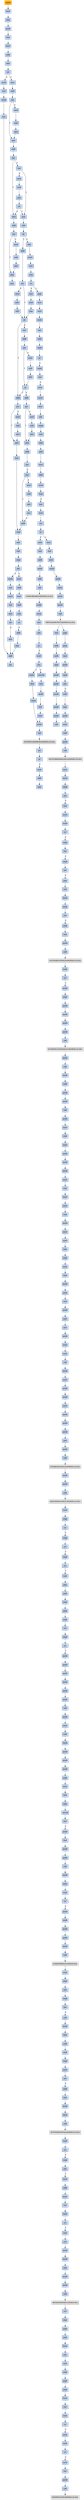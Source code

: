 strict digraph G {
	graph [bgcolor=transparent,
		name=G
	];
	node [color=lightsteelblue,
		fillcolor=lightsteelblue,
		shape=rectangle,
		style=filled
	];
	a0x0104f860pusha_	[color=lightgrey,
		fillcolor=orange,
		label=pusha];
	a0x0104f861movl_0x100d000UINT32_esi	[label=movl];
	a0x0104f860pusha_ -> a0x0104f861movl_0x100d000UINT32_esi	[color="#000000"];
	a0x0104f866leal__49152esi__edi	[label=leal];
	a0x0104f861movl_0x100d000UINT32_esi -> a0x0104f866leal__49152esi__edi	[color="#000000"];
	a0x0104f86cpushl_edi	[label=pushl];
	a0x0104f866leal__49152esi__edi -> a0x0104f86cpushl_edi	[color="#000000"];
	a0x0104f86djmp_0x0104f87a	[label=jmp];
	a0x0104f86cpushl_edi -> a0x0104f86djmp_0x0104f87a	[color="#000000"];
	a0x0104f87amovl_esi__ebx	[label=movl];
	a0x0104f86djmp_0x0104f87a -> a0x0104f87amovl_esi__ebx	[color="#000000"];
	a0x0104f87csubl_0xfffffffcUINT8_esi	[label=subl];
	a0x0104f87amovl_esi__ebx -> a0x0104f87csubl_0xfffffffcUINT8_esi	[color="#000000"];
	a0x0104f87fadcl_ebx_ebx	[label=adcl];
	a0x0104f87csubl_0xfffffffcUINT8_esi -> a0x0104f87fadcl_ebx_ebx	[color="#000000"];
	a0x0104f881jb_0x0104f870	[label=jb];
	a0x0104f87fadcl_ebx_ebx -> a0x0104f881jb_0x0104f870	[color="#000000"];
	a0x0104f870movb_esi__al	[label=movb];
	a0x0104f881jb_0x0104f870 -> a0x0104f870movb_esi__al	[color="#000000",
		label=T];
	a0x0104f883movl_0x1UINT32_eax	[label=movl];
	a0x0104f881jb_0x0104f870 -> a0x0104f883movl_0x1UINT32_eax	[color="#000000",
		label=F];
	a0x0104f872incl_esi	[label=incl];
	a0x0104f870movb_esi__al -> a0x0104f872incl_esi	[color="#000000"];
	a0x0104f873movb_al_edi_	[label=movb];
	a0x0104f872incl_esi -> a0x0104f873movb_al_edi_	[color="#000000"];
	a0x0104f875incl_edi	[label=incl];
	a0x0104f873movb_al_edi_ -> a0x0104f875incl_edi	[color="#000000"];
	a0x0104f876addl_ebx_ebx	[label=addl];
	a0x0104f875incl_edi -> a0x0104f876addl_ebx_ebx	[color="#000000"];
	a0x0104f878jne_0x0104f881	[label=jne];
	a0x0104f876addl_ebx_ebx -> a0x0104f878jne_0x0104f881	[color="#000000"];
	a0x0104f888addl_ebx_ebx	[label=addl];
	a0x0104f883movl_0x1UINT32_eax -> a0x0104f888addl_ebx_ebx	[color="#000000"];
	a0x0104f88ajne_0x0104f893	[label=jne];
	a0x0104f888addl_ebx_ebx -> a0x0104f88ajne_0x0104f893	[color="#000000"];
	a0x0104f893adcl_eax_eax	[label=adcl];
	a0x0104f88ajne_0x0104f893 -> a0x0104f893adcl_eax_eax	[color="#000000",
		label=T];
	a0x0104f88cmovl_esi__ebx	[label=movl];
	a0x0104f88ajne_0x0104f893 -> a0x0104f88cmovl_esi__ebx	[color="#000000",
		label=F];
	a0x0104f895addl_ebx_ebx	[label=addl];
	a0x0104f893adcl_eax_eax -> a0x0104f895addl_ebx_ebx	[color="#000000"];
	a0x0104f897jae_0x0104f8a4	[label=jae];
	a0x0104f895addl_ebx_ebx -> a0x0104f897jae_0x0104f8a4	[color="#000000"];
	a0x0104f899jne_0x0104f8c3	[label=jne];
	a0x0104f897jae_0x0104f8a4 -> a0x0104f899jne_0x0104f8c3	[color="#000000",
		label=F];
	a0x0104f8a4decl_eax	[label=decl];
	a0x0104f897jae_0x0104f8a4 -> a0x0104f8a4decl_eax	[color="#000000",
		label=T];
	a0x0104f8c3xorl_ecx_ecx	[label=xorl];
	a0x0104f899jne_0x0104f8c3 -> a0x0104f8c3xorl_ecx_ecx	[color="#000000",
		label=T];
	a0x0104f89bmovl_esi__ebx	[label=movl];
	a0x0104f899jne_0x0104f8c3 -> a0x0104f89bmovl_esi__ebx	[color="#000000",
		label=F];
	a0x0104f8c5subl_0x3UINT8_eax	[label=subl];
	a0x0104f8c3xorl_ecx_ecx -> a0x0104f8c5subl_0x3UINT8_eax	[color="#000000"];
	a0x0104f8c8jb_0x0104f8db	[label=jb];
	a0x0104f8c5subl_0x3UINT8_eax -> a0x0104f8c8jb_0x0104f8db	[color="#000000"];
	a0x0104f8cashll_0x8UINT8_eax	[label=shll];
	a0x0104f8c8jb_0x0104f8db -> a0x0104f8cashll_0x8UINT8_eax	[color="#000000",
		label=F];
	a0x0104f8dbaddl_ebx_ebx	[label=addl];
	a0x0104f8c8jb_0x0104f8db -> a0x0104f8dbaddl_ebx_ebx	[color="#000000",
		label=T];
	a0x0104f8cdmovb_esi__al	[label=movb];
	a0x0104f8cashll_0x8UINT8_eax -> a0x0104f8cdmovb_esi__al	[color="#000000"];
	a0x0104f8cfincl_esi	[label=incl];
	a0x0104f8cdmovb_esi__al -> a0x0104f8cfincl_esi	[color="#000000"];
	a0x0104f8d0xorl_0xffffffffUINT8_eax	[label=xorl];
	a0x0104f8cfincl_esi -> a0x0104f8d0xorl_0xffffffffUINT8_eax	[color="#000000"];
	a0x0104f8d3je_0x0104f94a	[label=je];
	a0x0104f8d0xorl_0xffffffffUINT8_eax -> a0x0104f8d3je_0x0104f94a	[color="#000000"];
	a0x0104f8d5sarl_eax	[label=sarl];
	a0x0104f8d3je_0x0104f94a -> a0x0104f8d5sarl_eax	[color="#000000",
		label=F];
	a0x0104f94apopl_esi	[label=popl];
	a0x0104f8d3je_0x0104f94a -> a0x0104f94apopl_esi	[color="#000000",
		label=T];
	a0x0104f8d7movl_eax_ebp	[label=movl];
	a0x0104f8d5sarl_eax -> a0x0104f8d7movl_eax_ebp	[color="#000000"];
	a0x0104f8d9jmp_0x0104f8e6	[label=jmp];
	a0x0104f8d7movl_eax_ebp -> a0x0104f8d9jmp_0x0104f8e6	[color="#000000"];
	a0x0104f8e6jb_0x0104f8b4	[label=jb];
	a0x0104f8d9jmp_0x0104f8e6 -> a0x0104f8e6jb_0x0104f8b4	[color="#000000"];
	a0x0104f8b4addl_ebx_ebx	[label=addl];
	a0x0104f8e6jb_0x0104f8b4 -> a0x0104f8b4addl_ebx_ebx	[color="#000000",
		label=T];
	a0x0104f8e8incl_ecx	[label=incl];
	a0x0104f8e6jb_0x0104f8b4 -> a0x0104f8e8incl_ecx	[color="#000000",
		label=F];
	a0x0104f8b6jne_0x0104f8bf	[label=jne];
	a0x0104f8b4addl_ebx_ebx -> a0x0104f8b6jne_0x0104f8bf	[color="#000000"];
	a0x0104f8bfadcl_ecx_ecx	[label=adcl];
	a0x0104f8b6jne_0x0104f8bf -> a0x0104f8bfadcl_ecx_ecx	[color="#000000",
		label=T];
	a0x0104f8b8movl_esi__ebx	[label=movl];
	a0x0104f8b6jne_0x0104f8bf -> a0x0104f8b8movl_esi__ebx	[color="#000000",
		label=F];
	a0x0104f8c1jmp_0x0104f915	[label=jmp];
	a0x0104f8bfadcl_ecx_ecx -> a0x0104f8c1jmp_0x0104f915	[color="#000000"];
	a0x0104f915cmpl_0xfffffb00UINT32_ebp	[label=cmpl];
	a0x0104f8c1jmp_0x0104f915 -> a0x0104f915cmpl_0xfffffb00UINT32_ebp	[color="#000000"];
	a0x0104f91badcl_0x2UINT8_ecx	[label=adcl];
	a0x0104f915cmpl_0xfffffb00UINT32_ebp -> a0x0104f91badcl_0x2UINT8_ecx	[color="#000000"];
	a0x0104f91eleal_ediebp__edx	[label=leal];
	a0x0104f91badcl_0x2UINT8_ecx -> a0x0104f91eleal_ediebp__edx	[color="#000000"];
	a0x0104f921cmpl_0xfffffffcUINT8_ebp	[label=cmpl];
	a0x0104f91eleal_ediebp__edx -> a0x0104f921cmpl_0xfffffffcUINT8_ebp	[color="#000000"];
	a0x0104f924jbe_0x0104f934	[label=jbe];
	a0x0104f921cmpl_0xfffffffcUINT8_ebp -> a0x0104f924jbe_0x0104f934	[color="#000000"];
	a0x0104f934movl_edx__eax	[label=movl];
	a0x0104f924jbe_0x0104f934 -> a0x0104f934movl_edx__eax	[color="#000000",
		label=T];
	a0x0104f926movb_edx__al	[label=movb];
	a0x0104f924jbe_0x0104f934 -> a0x0104f926movb_edx__al	[color="#000000",
		label=F];
	a0x0104f936addl_0x4UINT8_edx	[label=addl];
	a0x0104f934movl_edx__eax -> a0x0104f936addl_0x4UINT8_edx	[color="#000000"];
	a0x0104f939movl_eax_edi_	[label=movl];
	a0x0104f936addl_0x4UINT8_edx -> a0x0104f939movl_eax_edi_	[color="#000000"];
	a0x0104f93baddl_0x4UINT8_edi	[label=addl];
	a0x0104f939movl_eax_edi_ -> a0x0104f93baddl_0x4UINT8_edi	[color="#000000"];
	a0x0104f93esubl_0x4UINT8_ecx	[label=subl];
	a0x0104f93baddl_0x4UINT8_edi -> a0x0104f93esubl_0x4UINT8_ecx	[color="#000000"];
	a0x0104f941ja_0x0104f934	[label=ja];
	a0x0104f93esubl_0x4UINT8_ecx -> a0x0104f941ja_0x0104f934	[color="#000000"];
	a0x0104f943addl_ecx_edi	[label=addl];
	a0x0104f941ja_0x0104f934 -> a0x0104f943addl_ecx_edi	[color="#000000",
		label=F];
	a0x0104f945jmp_0x0104f876	[label=jmp];
	a0x0104f943addl_ecx_edi -> a0x0104f945jmp_0x0104f876	[color="#000000"];
	a0x0104f945jmp_0x0104f876 -> a0x0104f876addl_ebx_ebx	[color="#000000"];
	a0x0104f8ddjne_0x0104f8e6	[label=jne];
	a0x0104f8dbaddl_ebx_ebx -> a0x0104f8ddjne_0x0104f8e6	[color="#000000"];
	a0x0104f8ddjne_0x0104f8e6 -> a0x0104f8e6jb_0x0104f8b4	[color="#000000",
		label=T];
	a0x0104f8dfmovl_esi__ebx	[label=movl];
	a0x0104f8ddjne_0x0104f8e6 -> a0x0104f8dfmovl_esi__ebx	[color="#000000",
		label=F];
	a0x0104f8basubl_0xfffffffcUINT8_esi	[label=subl];
	a0x0104f8b8movl_esi__ebx -> a0x0104f8basubl_0xfffffffcUINT8_esi	[color="#000000"];
	a0x0104f8bdadcl_ebx_ebx	[label=adcl];
	a0x0104f8basubl_0xfffffffcUINT8_esi -> a0x0104f8bdadcl_ebx_ebx	[color="#000000"];
	a0x0104f8bdadcl_ebx_ebx -> a0x0104f8bfadcl_ecx_ecx	[color="#000000"];
	a0x0104f8e9addl_ebx_ebx	[label=addl];
	a0x0104f8e8incl_ecx -> a0x0104f8e9addl_ebx_ebx	[color="#000000"];
	a0x0104f8ebjne_0x0104f8f4	[label=jne];
	a0x0104f8e9addl_ebx_ebx -> a0x0104f8ebjne_0x0104f8f4	[color="#000000"];
	a0x0104f8f4jb_0x0104f8b4	[label=jb];
	a0x0104f8ebjne_0x0104f8f4 -> a0x0104f8f4jb_0x0104f8b4	[color="#000000",
		label=T];
	a0x0104f8edmovl_esi__ebx	[label=movl];
	a0x0104f8ebjne_0x0104f8f4 -> a0x0104f8edmovl_esi__ebx	[color="#000000",
		label=F];
	a0x0104f8f4jb_0x0104f8b4 -> a0x0104f8b4addl_ebx_ebx	[color="#000000",
		label=T];
	a0x0104f8f6addl_ebx_ebx	[label=addl];
	a0x0104f8f4jb_0x0104f8b4 -> a0x0104f8f6addl_ebx_ebx	[color="#000000",
		label=F];
	a0x0104f928incl_edx	[label=incl];
	a0x0104f926movb_edx__al -> a0x0104f928incl_edx	[color="#000000"];
	a0x0104f929movb_al_edi_	[label=movb];
	a0x0104f928incl_edx -> a0x0104f929movb_al_edi_	[color="#000000"];
	a0x0104f92bincl_edi	[label=incl];
	a0x0104f929movb_al_edi_ -> a0x0104f92bincl_edi	[color="#000000"];
	a0x0104f92cdecl_ecx	[label=decl];
	a0x0104f92bincl_edi -> a0x0104f92cdecl_ecx	[color="#000000"];
	a0x0104f92djne_0x0104f926	[label=jne];
	a0x0104f92cdecl_ecx -> a0x0104f92djne_0x0104f926	[color="#000000"];
	a0x0104f92fjmp_0x0104f876	[label=jmp];
	a0x0104f92djne_0x0104f926 -> a0x0104f92fjmp_0x0104f876	[color="#000000",
		label=F];
	a0x0104f92fjmp_0x0104f876 -> a0x0104f876addl_ebx_ebx	[color="#000000"];
	a0x0104f8efsubl_0xfffffffcUINT8_esi	[label=subl];
	a0x0104f8edmovl_esi__ebx -> a0x0104f8efsubl_0xfffffffcUINT8_esi	[color="#000000"];
	a0x0104f8f2adcl_ebx_ebx	[label=adcl];
	a0x0104f8efsubl_0xfffffffcUINT8_esi -> a0x0104f8f2adcl_ebx_ebx	[color="#000000"];
	a0x0104f8f2adcl_ebx_ebx -> a0x0104f8f4jb_0x0104f8b4	[color="#000000"];
	a0x0104f8f8jne_0x0104f901	[label=jne];
	a0x0104f8f6addl_ebx_ebx -> a0x0104f8f8jne_0x0104f901	[color="#000000"];
	a0x0104f901adcl_ecx_ecx	[label=adcl];
	a0x0104f8f8jne_0x0104f901 -> a0x0104f901adcl_ecx_ecx	[color="#000000",
		label=T];
	a0x0104f8famovl_esi__ebx	[label=movl];
	a0x0104f8f8jne_0x0104f901 -> a0x0104f8famovl_esi__ebx	[color="#000000",
		label=F];
	a0x0104f903addl_ebx_ebx	[label=addl];
	a0x0104f901adcl_ecx_ecx -> a0x0104f903addl_ebx_ebx	[color="#000000"];
	a0x0104f905jae_0x0104f8f6	[label=jae];
	a0x0104f903addl_ebx_ebx -> a0x0104f905jae_0x0104f8f6	[color="#000000"];
	a0x0104f907jne_0x0104f912	[label=jne];
	a0x0104f905jae_0x0104f8f6 -> a0x0104f907jne_0x0104f912	[color="#000000",
		label=F];
	a0x0104f912addl_0x2UINT8_ecx	[label=addl];
	a0x0104f907jne_0x0104f912 -> a0x0104f912addl_0x2UINT8_ecx	[color="#000000",
		label=T];
	a0x0104f909movl_esi__ebx	[label=movl];
	a0x0104f907jne_0x0104f912 -> a0x0104f909movl_esi__ebx	[color="#000000",
		label=F];
	a0x0104f912addl_0x2UINT8_ecx -> a0x0104f915cmpl_0xfffffb00UINT32_ebp	[color="#000000"];
	a0x0104f89dsubl_0xfffffffcUINT8_esi	[label=subl];
	a0x0104f89bmovl_esi__ebx -> a0x0104f89dsubl_0xfffffffcUINT8_esi	[color="#000000"];
	a0x0104f8a0adcl_ebx_ebx	[label=adcl];
	a0x0104f89dsubl_0xfffffffcUINT8_esi -> a0x0104f8a0adcl_ebx_ebx	[color="#000000"];
	a0x0104f8a2jb_0x0104f8c3	[label=jb];
	a0x0104f8a0adcl_ebx_ebx -> a0x0104f8a2jb_0x0104f8c3	[color="#000000"];
	a0x0104f8a2jb_0x0104f8c3 -> a0x0104f8c3xorl_ecx_ecx	[color="#000000",
		label=T];
	a0x0104f8a2jb_0x0104f8c3 -> a0x0104f8a4decl_eax	[color="#000000",
		label=F];
	a0x0104f88esubl_0xfffffffcUINT8_esi	[label=subl];
	a0x0104f88cmovl_esi__ebx -> a0x0104f88esubl_0xfffffffcUINT8_esi	[color="#000000"];
	a0x0104f891adcl_ebx_ebx	[label=adcl];
	a0x0104f88esubl_0xfffffffcUINT8_esi -> a0x0104f891adcl_ebx_ebx	[color="#000000"];
	a0x0104f891adcl_ebx_ebx -> a0x0104f893adcl_eax_eax	[color="#000000"];
	a0x0104f8e1subl_0xfffffffcUINT8_esi	[label=subl];
	a0x0104f8dfmovl_esi__ebx -> a0x0104f8e1subl_0xfffffffcUINT8_esi	[color="#000000"];
	a0x0104f8e4adcl_ebx_ebx	[label=adcl];
	a0x0104f8e1subl_0xfffffffcUINT8_esi -> a0x0104f8e4adcl_ebx_ebx	[color="#000000"];
	a0x0104f8e4adcl_ebx_ebx -> a0x0104f8e6jb_0x0104f8b4	[color="#000000"];
	a0x0104f8a5addl_ebx_ebx	[label=addl];
	a0x0104f8a4decl_eax -> a0x0104f8a5addl_ebx_ebx	[color="#000000"];
	a0x0104f8a7jne_0x0104f8b0	[label=jne];
	a0x0104f8a5addl_ebx_ebx -> a0x0104f8a7jne_0x0104f8b0	[color="#000000"];
	a0x0104f8b0adcl_eax_eax	[label=adcl];
	a0x0104f8a7jne_0x0104f8b0 -> a0x0104f8b0adcl_eax_eax	[color="#000000",
		label=T];
	a0x0104f8a9movl_esi__ebx	[label=movl];
	a0x0104f8a7jne_0x0104f8b0 -> a0x0104f8a9movl_esi__ebx	[color="#000000",
		label=F];
	a0x0104f8b2jmp_0x0104f888	[label=jmp];
	a0x0104f8b0adcl_eax_eax -> a0x0104f8b2jmp_0x0104f888	[color="#000000"];
	a0x0104f8absubl_0xfffffffcUINT8_esi	[label=subl];
	a0x0104f8a9movl_esi__ebx -> a0x0104f8absubl_0xfffffffcUINT8_esi	[color="#000000"];
	a0x0104f8aeadcl_ebx_ebx	[label=adcl];
	a0x0104f8absubl_0xfffffffcUINT8_esi -> a0x0104f8aeadcl_ebx_ebx	[color="#000000"];
	a0x0104f8aeadcl_ebx_ebx -> a0x0104f8b0adcl_eax_eax	[color="#000000"];
	a0x0104f90bsubl_0xfffffffcUINT8_esi	[label=subl];
	a0x0104f909movl_esi__ebx -> a0x0104f90bsubl_0xfffffffcUINT8_esi	[color="#000000"];
	a0x0104f90eadcl_ebx_ebx	[label=adcl];
	a0x0104f90bsubl_0xfffffffcUINT8_esi -> a0x0104f90eadcl_ebx_ebx	[color="#000000"];
	a0x0104f910jae_0x0104f8f6	[label=jae];
	a0x0104f90eadcl_ebx_ebx -> a0x0104f910jae_0x0104f8f6	[color="#000000"];
	a0x0104f910jae_0x0104f8f6 -> a0x0104f912addl_0x2UINT8_ecx	[color="#000000",
		label=F];
	a0x0104f8fcsubl_0xfffffffcUINT8_esi	[label=subl];
	a0x0104f8famovl_esi__ebx -> a0x0104f8fcsubl_0xfffffffcUINT8_esi	[color="#000000"];
	a0x0104f8ffadcl_ebx_ebx	[label=adcl];
	a0x0104f8fcsubl_0xfffffffcUINT8_esi -> a0x0104f8ffadcl_ebx_ebx	[color="#000000"];
	a0x0104f8ffadcl_ebx_ebx -> a0x0104f901adcl_ecx_ecx	[color="#000000"];
	a0x0104f94bmovl_esi_edi	[label=movl];
	a0x0104f94apopl_esi -> a0x0104f94bmovl_esi_edi	[color="#000000"];
	a0x0104f94dmovl_0x1bcUINT32_ecx	[label=movl];
	a0x0104f94bmovl_esi_edi -> a0x0104f94dmovl_0x1bcUINT32_ecx	[color="#000000"];
	a0x0104f952movb_edi__al	[label=movb];
	a0x0104f94dmovl_0x1bcUINT32_ecx -> a0x0104f952movb_edi__al	[color="#000000"];
	a0x0104f954incl_edi	[label=incl];
	a0x0104f952movb_edi__al -> a0x0104f954incl_edi	[color="#000000"];
	a0x0104f955subb_0xffffffe8UINT8_al	[label=subb];
	a0x0104f954incl_edi -> a0x0104f955subb_0xffffffe8UINT8_al	[color="#000000"];
	a0x0104f957cmpb_0x1UINT8_al	[label=cmpb];
	a0x0104f955subb_0xffffffe8UINT8_al -> a0x0104f957cmpb_0x1UINT8_al	[color="#000000"];
	a0x0104f959ja_0x0104f952	[label=ja];
	a0x0104f957cmpb_0x1UINT8_al -> a0x0104f959ja_0x0104f952	[color="#000000"];
	a0x0104f95bcmpb_0x7UINT8_edi_	[label=cmpb];
	a0x0104f959ja_0x0104f952 -> a0x0104f95bcmpb_0x7UINT8_edi_	[color="#000000",
		label=F];
	a0x0104f95ejne_0x0104f952	[label=jne];
	a0x0104f95bcmpb_0x7UINT8_edi_ -> a0x0104f95ejne_0x0104f952	[color="#000000"];
	a0x0104f960movl_edi__eax	[label=movl];
	a0x0104f95ejne_0x0104f952 -> a0x0104f960movl_edi__eax	[color="#000000",
		label=F];
	a0x0104f962movb_0x4edi__bl	[label=movb];
	a0x0104f960movl_edi__eax -> a0x0104f962movb_0x4edi__bl	[color="#000000"];
	a0x0104f965shrw_0x8UINT8_ax	[label=shrw];
	a0x0104f962movb_0x4edi__bl -> a0x0104f965shrw_0x8UINT8_ax	[color="#000000"];
	a0x0104f969roll_0x10UINT8_eax	[label=roll];
	a0x0104f965shrw_0x8UINT8_ax -> a0x0104f969roll_0x10UINT8_eax	[color="#000000"];
	a0x0104f96cxchgb_al_ah	[label=xchgb];
	a0x0104f969roll_0x10UINT8_eax -> a0x0104f96cxchgb_al_ah	[color="#000000"];
	a0x0104f96esubl_edi_eax	[label=subl];
	a0x0104f96cxchgb_al_ah -> a0x0104f96esubl_edi_eax	[color="#000000"];
	a0x0104f970subb_0xffffffe8UINT8_bl	[label=subb];
	a0x0104f96esubl_edi_eax -> a0x0104f970subb_0xffffffe8UINT8_bl	[color="#000000"];
	a0x0104f973addl_esi_eax	[label=addl];
	a0x0104f970subb_0xffffffe8UINT8_bl -> a0x0104f973addl_esi_eax	[color="#000000"];
	a0x0104f975movl_eax_edi_	[label=movl];
	a0x0104f973addl_esi_eax -> a0x0104f975movl_eax_edi_	[color="#000000"];
	a0x0104f977addl_0x5UINT8_edi	[label=addl];
	a0x0104f975movl_eax_edi_ -> a0x0104f977addl_0x5UINT8_edi	[color="#000000"];
	a0x0104f97amovb_bl_al	[label=movb];
	a0x0104f977addl_0x5UINT8_edi -> a0x0104f97amovb_bl_al	[color="#000000"];
	a0x0104f97cloop_0x0104f957	[label=loop];
	a0x0104f97amovb_bl_al -> a0x0104f97cloop_0x0104f957	[color="#000000"];
	a0x0104f97eleal_0x48000esi__edi	[label=leal];
	a0x0104f97cloop_0x0104f957 -> a0x0104f97eleal_0x48000esi__edi	[color="#000000",
		label=F];
	a0x0104f984movl_edi__eax	[label=movl];
	a0x0104f97eleal_0x48000esi__edi -> a0x0104f984movl_edi__eax	[color="#000000"];
	a0x0104f986orl_eax_eax	[label=orl];
	a0x0104f984movl_edi__eax -> a0x0104f986orl_eax_eax	[color="#000000"];
	a0x0104f988je_0x0104f9cf	[label=je];
	a0x0104f986orl_eax_eax -> a0x0104f988je_0x0104f9cf	[color="#000000"];
	a0x0104f98amovl_0x4edi__ebx	[label=movl];
	a0x0104f988je_0x0104f9cf -> a0x0104f98amovl_0x4edi__ebx	[color="#000000",
		label=F];
	a0x0104f9cfmovl_0x50008esi__ebp	[label=movl];
	a0x0104f988je_0x0104f9cf -> a0x0104f9cfmovl_0x50008esi__ebp	[color="#000000",
		label=T];
	a0x0104f98dleal_0x4ff58eaxesi__eax	[label=leal];
	a0x0104f98amovl_0x4edi__ebx -> a0x0104f98dleal_0x4ff58eaxesi__eax	[color="#000000"];
	a0x0104f994addl_esi_ebx	[label=addl];
	a0x0104f98dleal_0x4ff58eaxesi__eax -> a0x0104f994addl_esi_ebx	[color="#000000"];
	a0x0104f996pushl_eax	[label=pushl];
	a0x0104f994addl_esi_ebx -> a0x0104f996pushl_eax	[color="#000000"];
	a0x0104f997addl_0x8UINT8_edi	[label=addl];
	a0x0104f996pushl_eax -> a0x0104f997addl_0x8UINT8_edi	[color="#000000"];
	a0x0104f99acall_0x4fffcesi_	[label=call];
	a0x0104f997addl_0x8UINT8_edi -> a0x0104f99acall_0x4fffcesi_	[color="#000000"];
	LOADLIBRARYA_KERNEL32_DLL	[color=lightgrey,
		fillcolor=lightgrey,
		label="LOADLIBRARYA-KERNEL32-DLL"];
	a0x0104f99acall_0x4fffcesi_ -> LOADLIBRARYA_KERNEL32_DLL	[color="#000000"];
	a0x0104f9a0xchgl_eax_ebp	[label=xchgl];
	LOADLIBRARYA_KERNEL32_DLL -> a0x0104f9a0xchgl_eax_ebp	[color="#000000"];
	a0x0104f9a1movb_edi__al	[label=movb];
	a0x0104f9a0xchgl_eax_ebp -> a0x0104f9a1movb_edi__al	[color="#000000"];
	a0x0104f9a3incl_edi	[label=incl];
	a0x0104f9a1movb_edi__al -> a0x0104f9a3incl_edi	[color="#000000"];
	a0x0104f9a4orb_al_al	[label=orb];
	a0x0104f9a3incl_edi -> a0x0104f9a4orb_al_al	[color="#000000"];
	a0x0104f9a6je_0x0104f984	[label=je];
	a0x0104f9a4orb_al_al -> a0x0104f9a6je_0x0104f984	[color="#000000"];
	a0x0104f9a8movl_edi_ecx	[label=movl];
	a0x0104f9a6je_0x0104f984 -> a0x0104f9a8movl_edi_ecx	[color="#000000",
		label=F];
	a0x0104f9aajns_0x0104f9b3	[label=jns];
	a0x0104f9a8movl_edi_ecx -> a0x0104f9aajns_0x0104f9b3	[color="#000000"];
	a0x0104f9b3pushl_edi	[label=pushl];
	a0x0104f9aajns_0x0104f9b3 -> a0x0104f9b3pushl_edi	[color="#000000",
		label=T];
	a0x0104f9acmovzwl_edi__eax	[label=movzwl];
	a0x0104f9aajns_0x0104f9b3 -> a0x0104f9acmovzwl_edi__eax	[color="#000000",
		label=F];
	a0x0104f9b4decl_eax	[label=decl];
	a0x0104f9b3pushl_edi -> a0x0104f9b4decl_eax	[color="#000000"];
	a0x0104f9b5repnz_scasb_es_edi__al	[label=repnz];
	a0x0104f9b4decl_eax -> a0x0104f9b5repnz_scasb_es_edi__al	[color="#000000"];
	a0x0104f9b7pushl_ebp	[label=pushl];
	a0x0104f9b5repnz_scasb_es_edi__al -> a0x0104f9b7pushl_ebp	[color="#000000"];
	a0x0104f9b8call_0x50004esi_	[label=call];
	a0x0104f9b7pushl_ebp -> a0x0104f9b8call_0x50004esi_	[color="#000000"];
	GETPROCADDRESS_KERNEL32_DLL	[color=lightgrey,
		fillcolor=lightgrey,
		label="GETPROCADDRESS-KERNEL32-DLL"];
	a0x0104f9b8call_0x50004esi_ -> GETPROCADDRESS_KERNEL32_DLL	[color="#000000"];
	a0x0104f9beorl_eax_eax	[label=orl];
	GETPROCADDRESS_KERNEL32_DLL -> a0x0104f9beorl_eax_eax	[color="#000000"];
	a0x0104f9c0je_0x0104f9c9	[label=je];
	a0x0104f9beorl_eax_eax -> a0x0104f9c0je_0x0104f9c9	[color="#000000"];
	a0x0104f9c2movl_eax_ebx_	[label=movl];
	a0x0104f9c0je_0x0104f9c9 -> a0x0104f9c2movl_eax_ebx_	[color="#000000",
		label=F];
	a0x0104f9c4addl_0x4UINT8_ebx	[label=addl];
	a0x0104f9c2movl_eax_ebx_ -> a0x0104f9c4addl_0x4UINT8_ebx	[color="#000000"];
	a0x0104f9c7jmp_0x0104f9a1	[label=jmp];
	a0x0104f9c4addl_0x4UINT8_ebx -> a0x0104f9c7jmp_0x0104f9a1	[color="#000000"];
	a0x0104f9afincl_edi	[label=incl];
	a0x0104f9acmovzwl_edi__eax -> a0x0104f9afincl_edi	[color="#000000"];
	a0x0104f9b0pushl_eax	[label=pushl];
	a0x0104f9afincl_edi -> a0x0104f9b0pushl_eax	[color="#000000"];
	a0x0104f9b1incl_edi	[label=incl];
	a0x0104f9b0pushl_eax -> a0x0104f9b1incl_edi	[color="#000000"];
	a0x0104f9b2movl_0xaef24857UINT32_ecx	[label=movl];
	a0x0104f9b1incl_edi -> a0x0104f9b2movl_0xaef24857UINT32_ecx	[color="#000000"];
	a0x0104f9b2movl_0xaef24857UINT32_ecx -> a0x0104f9b7pushl_ebp	[color="#000000"];
	a0x0104f9d5leal__4096esi__edi	[label=leal];
	a0x0104f9cfmovl_0x50008esi__ebp -> a0x0104f9d5leal__4096esi__edi	[color="#000000"];
	a0x0104f9dbmovl_0x1000UINT32_ebx	[label=movl];
	a0x0104f9d5leal__4096esi__edi -> a0x0104f9dbmovl_0x1000UINT32_ebx	[color="#000000"];
	a0x0104f9e0pushl_eax	[label=pushl];
	a0x0104f9dbmovl_0x1000UINT32_ebx -> a0x0104f9e0pushl_eax	[color="#000000"];
	a0x0104f9e1pushl_esp	[label=pushl];
	a0x0104f9e0pushl_eax -> a0x0104f9e1pushl_esp	[color="#000000"];
	a0x0104f9e2pushl_0x4UINT8	[label=pushl];
	a0x0104f9e1pushl_esp -> a0x0104f9e2pushl_0x4UINT8	[color="#000000"];
	a0x0104f9e4pushl_ebx	[label=pushl];
	a0x0104f9e2pushl_0x4UINT8 -> a0x0104f9e4pushl_ebx	[color="#000000"];
	a0x0104f9e5pushl_edi	[label=pushl];
	a0x0104f9e4pushl_ebx -> a0x0104f9e5pushl_edi	[color="#000000"];
	a0x0104f9e6call_ebp	[label=call];
	a0x0104f9e5pushl_edi -> a0x0104f9e6call_ebp	[color="#000000"];
	VIRTUALPROTECT_KERNEL32_DLL	[color=lightgrey,
		fillcolor=lightgrey,
		label="VIRTUALPROTECT-KERNEL32-DLL"];
	a0x0104f9e6call_ebp -> VIRTUALPROTECT_KERNEL32_DLL	[color="#000000"];
	a0x0104f9e8leal_0x1e7edi__eax	[label=leal];
	VIRTUALPROTECT_KERNEL32_DLL -> a0x0104f9e8leal_0x1e7edi__eax	[color="#000000"];
	a0x0104f9fdpopl_eax	[label=popl];
	VIRTUALPROTECT_KERNEL32_DLL -> a0x0104f9fdpopl_eax	[color="#000000"];
	a0x0104f9eeandb_0x7fUINT8_eax_	[label=andb];
	a0x0104f9e8leal_0x1e7edi__eax -> a0x0104f9eeandb_0x7fUINT8_eax_	[color="#000000"];
	a0x0104f9f1andb_0x7fUINT8_0x28eax_	[label=andb];
	a0x0104f9eeandb_0x7fUINT8_eax_ -> a0x0104f9f1andb_0x7fUINT8_0x28eax_	[color="#000000"];
	a0x0104f9f5popl_eax	[label=popl];
	a0x0104f9f1andb_0x7fUINT8_0x28eax_ -> a0x0104f9f5popl_eax	[color="#000000"];
	a0x0104f9f6pushl_eax	[label=pushl];
	a0x0104f9f5popl_eax -> a0x0104f9f6pushl_eax	[color="#000000"];
	a0x0104f9f7pushl_esp	[label=pushl];
	a0x0104f9f6pushl_eax -> a0x0104f9f7pushl_esp	[color="#000000"];
	a0x0104f9f8pushl_eax	[label=pushl];
	a0x0104f9f7pushl_esp -> a0x0104f9f8pushl_eax	[color="#000000"];
	a0x0104f9f9pushl_ebx	[label=pushl];
	a0x0104f9f8pushl_eax -> a0x0104f9f9pushl_ebx	[color="#000000"];
	a0x0104f9fapushl_edi	[label=pushl];
	a0x0104f9f9pushl_ebx -> a0x0104f9fapushl_edi	[color="#000000"];
	a0x0104f9fbcall_ebp	[label=call];
	a0x0104f9fapushl_edi -> a0x0104f9fbcall_ebp	[color="#000000"];
	a0x0104f9fepopa_	[label=popa];
	a0x0104f9fdpopl_eax -> a0x0104f9fepopa_	[color="#000000"];
	a0x0104f9ffleal__128esp__eax	[label=leal];
	a0x0104f9fepopa_ -> a0x0104f9ffleal__128esp__eax	[color="#000000"];
	a0x0104fa03pushl_0x0UINT8	[label=pushl];
	a0x0104f9ffleal__128esp__eax -> a0x0104fa03pushl_0x0UINT8	[color="#000000"];
	a0x0104fa05cmpl_eax_esp	[label=cmpl];
	a0x0104fa03pushl_0x0UINT8 -> a0x0104fa05cmpl_eax_esp	[color="#000000"];
	a0x0104fa07jne_0x0104fa03	[label=jne];
	a0x0104fa05cmpl_eax_esp -> a0x0104fa07jne_0x0104fa03	[color="#000000"];
	a0x0104fa09subl_0xffffff80UINT8_esp	[label=subl];
	a0x0104fa07jne_0x0104fa03 -> a0x0104fa09subl_0xffffff80UINT8_esp	[color="#000000",
		label=F];
	a0x0104fa0cjmp_0x01005a5e	[label=jmp];
	a0x0104fa09subl_0xffffff80UINT8_esp -> a0x0104fa0cjmp_0x01005a5e	[color="#000000"];
	a0x01005a5epushl_ebp	[label=pushl];
	a0x0104fa0cjmp_0x01005a5e -> a0x01005a5epushl_ebp	[color="#000000"];
	a0x01005a5fmovl_esp_ebp	[label=movl];
	a0x01005a5epushl_ebp -> a0x01005a5fmovl_esp_ebp	[color="#000000"];
	a0x01005a61subl_0x44UINT8_esp	[label=subl];
	a0x01005a5fmovl_esp_ebp -> a0x01005a61subl_0x44UINT8_esp	[color="#000000"];
	a0x01005a64pushl_esi	[label=pushl];
	a0x01005a61subl_0x44UINT8_esp -> a0x01005a64pushl_esi	[color="#000000"];
	a0x01005a65call_0x100115c	[label=call];
	a0x01005a64pushl_esi -> a0x01005a65call_0x100115c	[color="#000000"];
	GETCOMMANDLINEA_KERNEL32_DLL	[color=lightgrey,
		fillcolor=lightgrey,
		label="GETCOMMANDLINEA-KERNEL32-DLL"];
	a0x01005a65call_0x100115c -> GETCOMMANDLINEA_KERNEL32_DLL	[color="#000000"];
	a0x01005a6bmovl_eax_esi	[label=movl];
	GETCOMMANDLINEA_KERNEL32_DLL -> a0x01005a6bmovl_eax_esi	[color="#000000"];
	a0x01005a6dmovb_esi__al	[label=movb];
	a0x01005a6bmovl_eax_esi -> a0x01005a6dmovb_esi__al	[color="#000000"];
	a0x01005a6fcmpb_0x22UINT8_al	[label=cmpb];
	a0x01005a6dmovb_esi__al -> a0x01005a6fcmpb_0x22UINT8_al	[color="#000000"];
	a0x01005a71jne_0x1005a85	[label=jne];
	a0x01005a6fcmpb_0x22UINT8_al -> a0x01005a71jne_0x1005a85	[color="#000000"];
	a0x01005a73incl_esi	[label=incl];
	a0x01005a71jne_0x1005a85 -> a0x01005a73incl_esi	[color="#000000",
		label=F];
	a0x01005a74movb_esi__al	[label=movb];
	a0x01005a73incl_esi -> a0x01005a74movb_esi__al	[color="#000000"];
	a0x01005a76testb_al_al	[label=testb];
	a0x01005a74movb_esi__al -> a0x01005a76testb_al_al	[color="#000000"];
	a0x01005a78je_0x1005a7e	[label=je];
	a0x01005a76testb_al_al -> a0x01005a78je_0x1005a7e	[color="#000000"];
	a0x01005a7acmpb_0x22UINT8_al	[label=cmpb];
	a0x01005a78je_0x1005a7e -> a0x01005a7acmpb_0x22UINT8_al	[color="#000000",
		label=F];
	a0x01005a7cjne_0x1005a73	[label=jne];
	a0x01005a7acmpb_0x22UINT8_al -> a0x01005a7cjne_0x1005a73	[color="#000000"];
	a0x01005a7ecmpb_0x22UINT8_esi_	[label=cmpb];
	a0x01005a7cjne_0x1005a73 -> a0x01005a7ecmpb_0x22UINT8_esi_	[color="#000000",
		label=F];
	a0x01005a81jne_0x1005a96	[label=jne];
	a0x01005a7ecmpb_0x22UINT8_esi_ -> a0x01005a81jne_0x1005a96	[color="#000000"];
	a0x01005a83jmp_0x1005a95	[label=jmp];
	a0x01005a81jne_0x1005a96 -> a0x01005a83jmp_0x1005a95	[color="#000000",
		label=F];
	a0x01005a95incl_esi	[label=incl];
	a0x01005a83jmp_0x1005a95 -> a0x01005a95incl_esi	[color="#000000"];
	a0x01005a96movb_esi__al	[label=movb];
	a0x01005a95incl_esi -> a0x01005a96movb_esi__al	[color="#000000"];
	a0x01005a98testb_al_al	[label=testb];
	a0x01005a96movb_esi__al -> a0x01005a98testb_al_al	[color="#000000"];
	a0x01005a9ajne_0x1005a91	[label=jne];
	a0x01005a98testb_al_al -> a0x01005a9ajne_0x1005a91	[color="#000000"];
	a0x01005a9candl_0x0UINT8__24ebp_	[label=andl];
	a0x01005a9ajne_0x1005a91 -> a0x01005a9candl_0x0UINT8__24ebp_	[color="#000000",
		label=F];
	a0x01005aa0leal__68ebp__eax	[label=leal];
	a0x01005a9candl_0x0UINT8__24ebp_ -> a0x01005aa0leal__68ebp__eax	[color="#000000"];
	a0x01005aa3pushl_eax	[label=pushl];
	a0x01005aa0leal__68ebp__eax -> a0x01005aa3pushl_eax	[color="#000000"];
	a0x01005aa4call_0x1001158	[label=call];
	a0x01005aa3pushl_eax -> a0x01005aa4call_0x1001158	[color="#000000"];
	GETSTARTUPINFOA_KERNEL32_DLL	[color=lightgrey,
		fillcolor=lightgrey,
		label="GETSTARTUPINFOA-KERNEL32-DLL"];
	a0x01005aa4call_0x1001158 -> GETSTARTUPINFOA_KERNEL32_DLL	[color="#000000"];
	a0x01005aaatestb_0x1UINT8__24ebp_	[label=testb];
	GETSTARTUPINFOA_KERNEL32_DLL -> a0x01005aaatestb_0x1UINT8__24ebp_	[color="#000000"];
	a0x01005aaeje_0x1005ab6	[label=je];
	a0x01005aaatestb_0x1UINT8__24ebp_ -> a0x01005aaeje_0x1005ab6	[color="#000000"];
	a0x01005ab6pushl_0xaUINT8	[label=pushl];
	a0x01005aaeje_0x1005ab6 -> a0x01005ab6pushl_0xaUINT8	[color="#000000",
		label=T];
	a0x01005ab8popl_eax	[label=popl];
	a0x01005ab6pushl_0xaUINT8 -> a0x01005ab8popl_eax	[color="#000000"];
	a0x01005ab9pushl_eax	[label=pushl];
	a0x01005ab8popl_eax -> a0x01005ab9pushl_eax	[color="#000000"];
	a0x01005abapushl_esi	[label=pushl];
	a0x01005ab9pushl_eax -> a0x01005abapushl_esi	[color="#000000"];
	a0x01005abbpushl_0x0UINT8	[label=pushl];
	a0x01005abapushl_esi -> a0x01005abbpushl_0x0UINT8	[color="#000000"];
	a0x01005abdpushl_0x0UINT8	[label=pushl];
	a0x01005abbpushl_0x0UINT8 -> a0x01005abdpushl_0x0UINT8	[color="#000000"];
	a0x01005abfcall_0x1001154	[label=call];
	a0x01005abdpushl_0x0UINT8 -> a0x01005abfcall_0x1001154	[color="#000000"];
	GETMODULEHANDLEA_KERNEL32_DLL	[color=lightgrey,
		fillcolor=lightgrey,
		label="GETMODULEHANDLEA-KERNEL32-DLL"];
	a0x01005abfcall_0x1001154 -> GETMODULEHANDLEA_KERNEL32_DLL	[color="#000000"];
	a0x01005ac5pushl_eax	[label=pushl];
	GETMODULEHANDLEA_KERNEL32_DLL -> a0x01005ac5pushl_eax	[color="#000000"];
	a0x01005ac6call_0x1005a00	[label=call];
	a0x01005ac5pushl_eax -> a0x01005ac6call_0x1005a00	[color="#000000"];
	a0x01005a00pushl_0x10esp_	[label=pushl];
	a0x01005ac6call_0x1005a00 -> a0x01005a00pushl_0x10esp_	[color="#000000"];
	a0x01005a04andl_0x0UINT8_0x100aa5c	[label=andl];
	a0x01005a00pushl_0x10esp_ -> a0x01005a04andl_0x0UINT8_0x100aa5c	[color="#000000"];
	a0x01005a0bpushl_0x10esp_	[label=pushl];
	a0x01005a04andl_0x0UINT8_0x100aa5c -> a0x01005a0bpushl_0x10esp_	[color="#000000"];
	a0x01005a0fpushl_0xcesp_	[label=pushl];
	a0x01005a0bpushl_0x10esp_ -> a0x01005a0fpushl_0xcesp_	[color="#000000"];
	a0x01005a13call_0x1004c18	[label=call];
	a0x01005a0fpushl_0xcesp_ -> a0x01005a13call_0x1004c18	[color="#000000"];
	a0x01004c18pushl_ebp	[label=pushl];
	a0x01005a13call_0x1004c18 -> a0x01004c18pushl_ebp	[color="#000000"];
	a0x01004c19movl_esp_ebp	[label=movl];
	a0x01004c18pushl_ebp -> a0x01004c19movl_esp_ebp	[color="#000000"];
	a0x01004c1bsubl_0x108UINT32_esp	[label=subl];
	a0x01004c19movl_esp_ebp -> a0x01004c1bsubl_0x108UINT32_esp	[color="#000000"];
	a0x01004c21movl_0x8ebp__eax	[label=movl];
	a0x01004c1bsubl_0x108UINT32_esp -> a0x01004c21movl_0x8ebp__eax	[color="#000000"];
	a0x01004c24pushl_ebx	[label=pushl];
	a0x01004c21movl_0x8ebp__eax -> a0x01004c24pushl_ebx	[color="#000000"];
	a0x01004c25pushl_esi	[label=pushl];
	a0x01004c24pushl_ebx -> a0x01004c25pushl_esi	[color="#000000"];
	a0x01004c26pushl_edi	[label=pushl];
	a0x01004c25pushl_esi -> a0x01004c26pushl_edi	[color="#000000"];
	a0x01004c27movl_eax_0x100b4a4	[label=movl];
	a0x01004c26pushl_edi -> a0x01004c27movl_eax_0x100b4a4	[color="#000000"];
	a0x01004c2cxorl_eax_eax	[label=xorl];
	a0x01004c27movl_eax_0x100b4a4 -> a0x01004c2cxorl_eax_eax	[color="#000000"];
	a0x01004c2emovl_0x23fUINT32_ecx	[label=movl];
	a0x01004c2cxorl_eax_eax -> a0x01004c2emovl_0x23fUINT32_ecx	[color="#000000"];
	a0x01004c33movl_0x100aba0UINT32_edi	[label=movl];
	a0x01004c2emovl_0x23fUINT32_ecx -> a0x01004c33movl_0x100aba0UINT32_edi	[color="#000000"];
	a0x01004c38repz_stosl_eax_es_edi_	[label=repz];
	a0x01004c33movl_0x100aba0UINT32_edi -> a0x01004c38repz_stosl_eax_es_edi_	[color="#000000"];
	a0x01004c3apushl_0x41UINT8	[label=pushl];
	a0x01004c38repz_stosl_eax_es_edi_ -> a0x01004c3apushl_0x41UINT8	[color="#000000"];
	a0x01004c3cmovl_0xcbUINT32_ecx	[label=movl];
	a0x01004c3apushl_0x41UINT8 -> a0x01004c3cmovl_0xcbUINT32_ecx	[color="#000000"];
	a0x01004c41movl_0x100b880UINT32_edi	[label=movl];
	a0x01004c3cmovl_0xcbUINT32_ecx -> a0x01004c41movl_0x100b880UINT32_edi	[color="#000000"];
	a0x01004c46repz_stosl_eax_es_edi_	[label=repz];
	a0x01004c41movl_0x100b880UINT32_edi -> a0x01004c46repz_stosl_eax_es_edi_	[color="#000000"];
	a0x01004c48popl_ecx	[label=popl];
	a0x01004c46repz_stosl_eax_es_edi_ -> a0x01004c48popl_ecx	[color="#000000"];
	a0x01004c49movl_0x100aa80UINT32_edi	[label=movl];
	a0x01004c48popl_ecx -> a0x01004c49movl_0x100aa80UINT32_edi	[color="#000000"];
	a0x01004c4erepz_stosl_eax_es_edi_	[label=repz];
	a0x01004c49movl_0x100aa80UINT32_edi -> a0x01004c4erepz_stosl_eax_es_edi_	[color="#000000"];
	a0x01004c50pushl_0x7fUINT8	[label=pushl];
	a0x01004c4erepz_stosl_eax_es_edi_ -> a0x01004c50pushl_0x7fUINT8	[color="#000000"];
	a0x01004c52movl_0x100abb4UINT32_esi	[label=movl];
	a0x01004c50pushl_0x7fUINT8 -> a0x01004c52movl_0x100abb4UINT32_esi	[color="#000000"];
	a0x01004c57xorl_edi_edi	[label=xorl];
	a0x01004c52movl_0x100abb4UINT32_esi -> a0x01004c57xorl_edi_edi	[color="#000000"];
	a0x01004c59pushl_esi	[label=pushl];
	a0x01004c57xorl_edi_edi -> a0x01004c59pushl_esi	[color="#000000"];
	a0x01004c5axorl_ebx_ebx	[label=xorl];
	a0x01004c59pushl_esi -> a0x01004c5axorl_ebx_ebx	[color="#000000"];
	a0x01004c5cincl_edi	[label=incl];
	a0x01004c5axorl_ebx_ebx -> a0x01004c5cincl_edi	[color="#000000"];
	a0x01004c5dpushl_0x100142cUINT32	[label=pushl];
	a0x01004c5cincl_edi -> a0x01004c5dpushl_0x100142cUINT32	[color="#000000"];
	a0x01004c62movl_ebx__4ebp_	[label=movl];
	a0x01004c5dpushl_0x100142cUINT32 -> a0x01004c62movl_ebx__4ebp_	[color="#000000"];
	a0x01004c65movl_edi_0x100ae4c	[label=movl];
	a0x01004c62movl_ebx__4ebp_ -> a0x01004c65movl_edi_0x100ae4c	[color="#000000"];
	a0x01004c6bcall_0x1002a34	[label=call];
	a0x01004c65movl_edi_0x100ae4c -> a0x01004c6bcall_0x1002a34	[color="#000000"];
	a0x01002a34pushl_ebp	[label=pushl];
	a0x01004c6bcall_0x1002a34 -> a0x01002a34pushl_ebp	[color="#000000"];
	a0x01002a35movl_esp_ebp	[label=movl];
	a0x01002a34pushl_ebp -> a0x01002a35movl_esp_ebp	[color="#000000"];
	a0x01002a37pushl_ebx	[label=pushl];
	a0x01002a35movl_esp_ebp -> a0x01002a37pushl_ebx	[color="#000000"];
	a0x01002a38pushl_esi	[label=pushl];
	a0x01002a37pushl_ebx -> a0x01002a38pushl_esi	[color="#000000"];
	a0x01002a39movl_0x10010e0_esi	[label=movl];
	a0x01002a38pushl_esi -> a0x01002a39movl_0x10010e0_esi	[color="#000000"];
	a0x01002a3fpushl_edi	[label=pushl];
	a0x01002a39movl_0x10010e0_esi -> a0x01002a3fpushl_edi	[color="#000000"];
	a0x01002a40pushl_0xaUINT8	[label=pushl];
	a0x01002a3fpushl_edi -> a0x01002a40pushl_0xaUINT8	[color="#000000"];
	a0x01002a42pushl_0x8ebp_	[label=pushl];
	a0x01002a40pushl_0xaUINT8 -> a0x01002a42pushl_0x8ebp_	[color="#000000"];
	a0x01002a45xorl_edi_edi	[label=xorl];
	a0x01002a42pushl_0x8ebp_ -> a0x01002a45xorl_edi_edi	[color="#000000"];
	a0x01002a47pushl_edi	[label=pushl];
	a0x01002a45xorl_edi_edi -> a0x01002a47pushl_edi	[color="#000000"];
	a0x01002a48call_esi	[label=call];
	a0x01002a47pushl_edi -> a0x01002a48call_esi	[color="#000000"];
	FINDRESOURCEA_KERNEL32_DLL	[color=lightgrey,
		fillcolor=lightgrey,
		label="FINDRESOURCEA-KERNEL32-DLL"];
	a0x01002a48call_esi -> FINDRESOURCEA_KERNEL32_DLL	[color="#000000"];
	a0x01002a4apushl_eax	[label=pushl];
	FINDRESOURCEA_KERNEL32_DLL -> a0x01002a4apushl_eax	[color="#000000"];
	a0x01002a4bpushl_edi	[label=pushl];
	a0x01002a4apushl_eax -> a0x01002a4bpushl_edi	[color="#000000"];
	a0x01002a4ccall_0x10010dc	[label=call];
	a0x01002a4bpushl_edi -> a0x01002a4ccall_0x10010dc	[color="#000000"];
	SIZEOFRESOURCE_KERNEL32_DLL	[color=lightgrey,
		fillcolor=lightgrey,
		label="SIZEOFRESOURCE-KERNEL32-DLL"];
	a0x01002a4ccall_0x10010dc -> SIZEOFRESOURCE_KERNEL32_DLL	[color="#000000"];
	a0x01002a52movl_eax_ebx	[label=movl];
	SIZEOFRESOURCE_KERNEL32_DLL -> a0x01002a52movl_eax_ebx	[color="#000000"];
	a0x01002a54cmpl_0x10ebp__ebx	[label=cmpl];
	a0x01002a52movl_eax_ebx -> a0x01002a54cmpl_0x10ebp__ebx	[color="#000000"];
	a0x01002a57ja_0x1002a9d	[label=ja];
	a0x01002a54cmpl_0x10ebp__ebx -> a0x01002a57ja_0x1002a9d	[color="#000000"];
	a0x01002a59cmpl_edi_0xcebp_	[label=cmpl];
	a0x01002a57ja_0x1002a9d -> a0x01002a59cmpl_edi_0xcebp_	[color="#000000",
		label=F];
	a0x01002a5cje_0x1002a9d	[label=je];
	a0x01002a59cmpl_edi_0xcebp_ -> a0x01002a5cje_0x1002a9d	[color="#000000"];
	a0x01002a5ecmpl_edi_ebx	[label=cmpl];
	a0x01002a5cje_0x1002a9d -> a0x01002a5ecmpl_edi_ebx	[color="#000000",
		label=F];
	a0x01002a60je_0x1002a7d	[label=je];
	a0x01002a5ecmpl_edi_ebx -> a0x01002a60je_0x1002a7d	[color="#000000"];
	a0x01002a7dxorl_eax_eax	[label=xorl];
	a0x01002a60je_0x1002a7d -> a0x01002a7dxorl_eax_eax	[color="#000000",
		label=T];
	a0x01002a7fjmp_0x1002a9f	[label=jmp];
	a0x01002a7dxorl_eax_eax -> a0x01002a7fjmp_0x1002a9f	[color="#000000"];
	a0x01002a9fpopl_edi	[label=popl];
	a0x01002a7fjmp_0x1002a9f -> a0x01002a9fpopl_edi	[color="#000000"];
	a0x01002aa0popl_esi	[label=popl];
	a0x01002a9fpopl_edi -> a0x01002aa0popl_esi	[color="#000000"];
	a0x01002aa1popl_ebx	[label=popl];
	a0x01002aa0popl_esi -> a0x01002aa1popl_ebx	[color="#000000"];
	a0x01002aa2popl_ebp	[label=popl];
	a0x01002aa1popl_ebx -> a0x01002aa2popl_ebp	[color="#000000"];
	a0x01002aa3ret_0xcUINT16	[label=ret];
	a0x01002aa2popl_ebp -> a0x01002aa3ret_0xcUINT16	[color="#000000"];
	a0x01004c70cmpl_ebx_eax	[label=cmpl];
	a0x01002aa3ret_0xcUINT16 -> a0x01004c70cmpl_ebx_eax	[color="#000000"];
	a0x01004c72je_0x1004e3d	[label=je];
	a0x01004c70cmpl_ebx_eax -> a0x01004c72je_0x1004e3d	[color="#000000"];
	a0x01004e3dpushl_ebx	[label=pushl];
	a0x01004c72je_0x1004e3d -> a0x01004e3dpushl_ebx	[color="#000000",
		label=T];
	a0x01004e3epushl_0x10UINT8	[label=pushl];
	a0x01004e3dpushl_ebx -> a0x01004e3epushl_0x10UINT8	[color="#000000"];
	a0x01004e40pushl_ebx	[label=pushl];
	a0x01004e3epushl_0x10UINT8 -> a0x01004e40pushl_ebx	[color="#000000"];
	a0x01004e41pushl_ebx	[label=pushl];
	a0x01004e40pushl_ebx -> a0x01004e41pushl_ebx	[color="#000000"];
	a0x01004e42pushl_0x4b1UINT32	[label=pushl];
	a0x01004e41pushl_ebx -> a0x01004e42pushl_0x4b1UINT32	[color="#000000"];
	a0x01004e47pushl_ebx	[label=pushl];
	a0x01004e42pushl_0x4b1UINT32 -> a0x01004e47pushl_ebx	[color="#000000"];
	a0x01004e48call_0x10038cc	[label=call];
	a0x01004e47pushl_ebx -> a0x01004e48call_0x10038cc	[color="#000000"];
	a0x010038ccpushl_ebp	[label=pushl];
	a0x01004e48call_0x10038cc -> a0x010038ccpushl_ebp	[color="#000000"];
	a0x010038cdmovl_esp_ebp	[label=movl];
	a0x010038ccpushl_ebp -> a0x010038cdmovl_esp_ebp	[color="#000000"];
	a0x010038cfsubl_0x238UINT32_esp	[label=subl];
	a0x010038cdmovl_esp_ebp -> a0x010038cfsubl_0x238UINT32_esp	[color="#000000"];
	a0x010038d5testb_0x1UINT8_0x100b898	[label=testb];
	a0x010038cfsubl_0x238UINT32_esp -> a0x010038d5testb_0x1UINT8_0x100b898	[color="#000000"];
	a0x010038dcpushl_esi	[label=pushl];
	a0x010038d5testb_0x1UINT8_0x100b898 -> a0x010038dcpushl_esi	[color="#000000"];
	a0x010038ddpushl_edi	[label=pushl];
	a0x010038dcpushl_esi -> a0x010038ddpushl_edi	[color="#000000"];
	a0x010038depushl_0xdUINT8	[label=pushl];
	a0x010038ddpushl_edi -> a0x010038depushl_0xdUINT8	[color="#000000"];
	a0x010038e0popl_ecx	[label=popl];
	a0x010038depushl_0xdUINT8 -> a0x010038e0popl_ecx	[color="#000000"];
	a0x010038e1movl_0x1001360UINT32_esi	[label=movl];
	a0x010038e0popl_ecx -> a0x010038e1movl_0x1001360UINT32_esi	[color="#000000"];
	a0x010038e6leal__56ebp__edi	[label=leal];
	a0x010038e1movl_0x1001360UINT32_esi -> a0x010038e6leal__56ebp__edi	[color="#000000"];
	a0x010038e9repz_movsl_ds_esi__es_edi_	[label=repz];
	a0x010038e6leal__56ebp__edi -> a0x010038e9repz_movsl_ds_esi__es_edi_	[color="#000000"];
	a0x010038ebmovsb_ds_esi__es_edi_	[label=movsb];
	a0x010038e9repz_movsl_ds_esi__es_edi_ -> a0x010038ebmovsb_ds_esi__es_edi_	[color="#000000"];
	a0x010038ecjne_0x1003a71	[label=jne];
	a0x010038ebmovsb_ds_esi__es_edi_ -> a0x010038ecjne_0x1003a71	[color="#000000"];
	a0x010038f2pushl_0x200UINT32	[label=pushl];
	a0x010038ecjne_0x1003a71 -> a0x010038f2pushl_0x200UINT32	[color="#000000",
		label=F];
	a0x010038f7leal__568ebp__eax	[label=leal];
	a0x010038f2pushl_0x200UINT32 -> a0x010038f7leal__568ebp__eax	[color="#000000"];
	a0x010038fdpushl_eax	[label=pushl];
	a0x010038f7leal__568ebp__eax -> a0x010038fdpushl_eax	[color="#000000"];
	a0x010038fepushl_0xcebp_	[label=pushl];
	a0x010038fdpushl_eax -> a0x010038fepushl_0xcebp_	[color="#000000"];
	a0x01003901call_0x1002aa6	[label=call];
	a0x010038fepushl_0xcebp_ -> a0x01003901call_0x1002aa6	[color="#000000"];
	a0x01002aa6pushl_esi	[label=pushl];
	a0x01003901call_0x1002aa6 -> a0x01002aa6pushl_esi	[color="#000000"];
	a0x01002aa7movl_0xcesp__esi	[label=movl];
	a0x01002aa6pushl_esi -> a0x01002aa7movl_0xcesp__esi	[color="#000000"];
	a0x01002aabtestl_esi_esi	[label=testl];
	a0x01002aa7movl_0xcesp__esi -> a0x01002aabtestl_esi_esi	[color="#000000"];
	a0x01002aadje_0x1002ac7	[label=je];
	a0x01002aabtestl_esi_esi -> a0x01002aadje_0x1002ac7	[color="#000000"];
	a0x01002aafpushl_0x10esp_	[label=pushl];
	a0x01002aadje_0x1002ac7 -> a0x01002aafpushl_0x10esp_	[color="#000000",
		label=F];
	a0x01002ab3andb_0x0UINT8_esi_	[label=andb];
	a0x01002aafpushl_0x10esp_ -> a0x01002ab3andb_0x0UINT8_esi_	[color="#000000"];
	a0x01002ab6pushl_esi	[label=pushl];
	a0x01002ab3andb_0x0UINT8_esi_ -> a0x01002ab6pushl_esi	[color="#000000"];
	a0x01002ab7pushl_0x10esp_	[label=pushl];
	a0x01002ab6pushl_esi -> a0x01002ab7pushl_0x10esp_	[color="#000000"];
	a0x01002abbpushl_0x100b4a4	[label=pushl];
	a0x01002ab7pushl_0x10esp_ -> a0x01002abbpushl_0x100b4a4	[color="#000000"];
	a0x01002ac1call_0x10011f4	[label=call];
	a0x01002abbpushl_0x100b4a4 -> a0x01002ac1call_0x10011f4	[color="#000000"];
	LOADSTRINGA_USER32_DLL	[color=lightgrey,
		fillcolor=lightgrey,
		label="LOADSTRINGA-USER32-DLL"];
	a0x01002ac1call_0x10011f4 -> LOADSTRINGA_USER32_DLL	[color="#000000"];
	a0x01002ac7movl_esi_eax	[label=movl];
	LOADSTRINGA_USER32_DLL -> a0x01002ac7movl_esi_eax	[color="#000000"];
	a0x01002ac9popl_esi	[label=popl];
	a0x01002ac7movl_esi_eax -> a0x01002ac9popl_esi	[color="#000000"];
	a0x01002acaret_0xcUINT16	[label=ret];
	a0x01002ac9popl_esi -> a0x01002acaret_0xcUINT16	[color="#000000"];
	a0x01003906cmpb_0x0UINT8__568ebp_	[label=cmpb];
	a0x01002acaret_0xcUINT16 -> a0x01003906cmpb_0x0UINT8__568ebp_	[color="#000000"];
	a0x0100390djne_0x1003954	[label=jne];
	a0x01003906cmpb_0x0UINT8__568ebp_ -> a0x0100390djne_0x1003954	[color="#000000"];
	a0x0100390fcall_0x1005d22	[label=call];
	a0x0100390djne_0x1003954 -> a0x0100390fcall_0x1005d22	[color="#000000",
		label=F];
	a0x01005d22pushl_ebp	[label=pushl];
	a0x0100390fcall_0x1005d22 -> a0x01005d22pushl_ebp	[color="#000000"];
	a0x01005d23leal__120esp__ebp	[label=leal];
	a0x01005d22pushl_ebp -> a0x01005d23leal__120esp__ebp	[color="#000000"];
	a0x01005d27subl_0xb0UINT32_esp	[label=subl];
	a0x01005d23leal__120esp__ebp -> a0x01005d27subl_0xb0UINT32_esp	[color="#000000"];
	a0x01005d2dandl_0x0UINT8_0x74ebp_	[label=andl];
	a0x01005d27subl_0xb0UINT32_esp -> a0x01005d2dandl_0x0UINT8_0x74ebp_	[color="#000000"];
	a0x01005d31cmpl_0xfffffffeUINT8_0x100a2cc	[label=cmpl];
	a0x01005d2dandl_0x0UINT8_0x74ebp_ -> a0x01005d31cmpl_0xfffffffeUINT8_0x100a2cc	[color="#000000"];
	a0x01005d38movl_0xcUINT32_0x6cebp_	[label=movl];
	a0x01005d31cmpl_0xfffffffeUINT8_0x100a2cc -> a0x01005d38movl_0xcUINT32_0x6cebp_	[color="#000000"];
	a0x01005d3fjne_0x1005e09	[label=jne];
	a0x01005d38movl_0xcUINT32_0x6cebp_ -> a0x01005d3fjne_0x1005e09	[color="#000000"];
	a0x01005d45andl_0x0UINT8_0x100a2cc	[label=andl];
	a0x01005d3fjne_0x1005e09 -> a0x01005d45andl_0x0UINT8_0x100a2cc	[color="#000000",
		label=F];
	a0x01005d4cleal__56ebp__eax	[label=leal];
	a0x01005d45andl_0x0UINT8_0x100a2cc -> a0x01005d4cleal__56ebp__eax	[color="#000000"];
	a0x01005d4fpushl_eax	[label=pushl];
	a0x01005d4cleal__56ebp__eax -> a0x01005d4fpushl_eax	[color="#000000"];
	a0x01005d50movl_0x94UINT32__56ebp_	[label=movl];
	a0x01005d4fpushl_eax -> a0x01005d50movl_0x94UINT32__56ebp_	[color="#000000"];
	a0x01005d57call_0x1001120	[label=call];
	a0x01005d50movl_0x94UINT32__56ebp_ -> a0x01005d57call_0x1001120	[color="#000000"];
	GETVERSIONEXA_KERNEL32_DLL	[color=lightgrey,
		fillcolor=lightgrey,
		label="GETVERSIONEXA-KERNEL32-DLL"];
	a0x01005d57call_0x1001120 -> GETVERSIONEXA_KERNEL32_DLL	[color="#000000"];
	a0x01005d5dtestl_eax_eax	[label=testl];
	GETVERSIONEXA_KERNEL32_DLL -> a0x01005d5dtestl_eax_eax	[color="#000000"];
	a0x01005d5fje_0x1005e09	[label=je];
	a0x01005d5dtestl_eax_eax -> a0x01005d5fje_0x1005e09	[color="#000000"];
	a0x01005d65cmpl_0x1UINT8__40ebp_	[label=cmpl];
	a0x01005d5fje_0x1005e09 -> a0x01005d65cmpl_0x1UINT8__40ebp_	[color="#000000",
		label=F];
	a0x01005d69jne_0x1005e09	[label=jne];
	a0x01005d65cmpl_0x1UINT8__40ebp_ -> a0x01005d69jne_0x1005e09	[color="#000000"];
	a0x01005e09movl_0x100a2cc_eax	[label=movl];
	a0x01005d69jne_0x1005e09 -> a0x01005e09movl_0x100a2cc_eax	[color="#000000",
		label=T];
	a0x01005e0eaddl_0x78UINT8_ebp	[label=addl];
	a0x01005e09movl_0x100a2cc_eax -> a0x01005e0eaddl_0x78UINT8_ebp	[color="#000000"];
	a0x01005e11leave_	[label=leave];
	a0x01005e0eaddl_0x78UINT8_ebp -> a0x01005e11leave_	[color="#000000"];
	a0x01005e12ret	[label=ret];
	a0x01005e11leave_ -> a0x01005e12ret	[color="#000000"];
	a0x01003914testl_eax_eax	[label=testl];
	a0x01005e12ret -> a0x01003914testl_eax_eax	[color="#000000"];
	a0x01003916je_0x1003932	[label=je];
	a0x01003914testl_eax_eax -> a0x01003916je_0x1003932	[color="#000000"];
	a0x01003932xorl_eax_eax	[label=xorl];
	a0x01003916je_0x1003932 -> a0x01003932xorl_eax_eax	[color="#000000",
		label=T];
	a0x01003934orl_0x10010UINT32_eax	[label=orl];
	a0x01003932xorl_eax_eax -> a0x01003934orl_0x10010UINT32_eax	[color="#000000"];
	a0x01003939pushl_eax	[label=pushl];
	a0x01003934orl_0x10010UINT32_eax -> a0x01003939pushl_eax	[color="#000000"];
	a0x0100393apushl_0x100abb4UINT32	[label=pushl];
	a0x01003939pushl_eax -> a0x0100393apushl_0x100abb4UINT32	[color="#000000"];
	a0x0100393fleal__56ebp__eax	[label=leal];
	a0x0100393apushl_0x100abb4UINT32 -> a0x0100393fleal__56ebp__eax	[color="#000000"];
	a0x01003942pushl_eax	[label=pushl];
	a0x0100393fleal__56ebp__eax -> a0x01003942pushl_eax	[color="#000000"];
	a0x01003943pushl_0x8ebp_	[label=pushl];
	a0x01003942pushl_eax -> a0x01003943pushl_0x8ebp_	[color="#000000"];
	a0x01003946call_0x10011d0	[label=call];
	a0x01003943pushl_0x8ebp_ -> a0x01003946call_0x10011d0	[color="#000000"];
	MESSAGEBOXA_USER32_DLL	[color=lightgrey,
		fillcolor=lightgrey,
		label="MESSAGEBOXA-USER32-DLL"];
	a0x01003946call_0x10011d0 -> MESSAGEBOXA_USER32_DLL	[color="#000000"];
	a0x0100394corl_0xffffffffUINT8_eax	[label=orl];
	MESSAGEBOXA_USER32_DLL -> a0x0100394corl_0xffffffffUINT8_eax	[color="#000000"];
	a0x0100394fjmp_0x1003a74	[label=jmp];
	a0x0100394corl_0xffffffffUINT8_eax -> a0x0100394fjmp_0x1003a74	[color="#000000"];
	a0x01003a74popl_edi	[label=popl];
	a0x0100394fjmp_0x1003a74 -> a0x01003a74popl_edi	[color="#000000"];
	a0x01003a75popl_esi	[label=popl];
	a0x01003a74popl_edi -> a0x01003a75popl_esi	[color="#000000"];
	a0x01003a76leave_	[label=leave];
	a0x01003a75popl_esi -> a0x01003a76leave_	[color="#000000"];
	a0x01003a77ret_0x18UINT16	[label=ret];
	a0x01003a76leave_ -> a0x01003a77ret_0x18UINT16	[color="#000000"];
	a0x01004e4dxorl_eax_eax	[label=xorl];
	a0x01003a77ret_0x18UINT16 -> a0x01004e4dxorl_eax_eax	[color="#000000"];
	a0x01004e4fpopl_edi	[label=popl];
	a0x01004e4dxorl_eax_eax -> a0x01004e4fpopl_edi	[color="#000000"];
	a0x01004e50popl_esi	[label=popl];
	a0x01004e4fpopl_edi -> a0x01004e50popl_esi	[color="#000000"];
	a0x01004e51popl_ebx	[label=popl];
	a0x01004e50popl_esi -> a0x01004e51popl_ebx	[color="#000000"];
	a0x01004e52leave_	[label=leave];
	a0x01004e51popl_ebx -> a0x01004e52leave_	[color="#000000"];
	a0x01004e53ret_0xcUINT16	[label=ret];
	a0x01004e52leave_ -> a0x01004e53ret_0xcUINT16	[color="#000000"];
	a0x01005a18testl_eax_eax	[label=testl];
	a0x01004e53ret_0xcUINT16 -> a0x01005a18testl_eax_eax	[color="#000000"];
	a0x01005a1aje_0x1005a46	[label=je];
	a0x01005a18testl_eax_eax -> a0x01005a1aje_0x1005a46	[color="#000000"];
	a0x01005a46movl_0x100aa54_eax	[label=movl];
	a0x01005a1aje_0x1005a46 -> a0x01005a46movl_0x100aa54_eax	[color="#000000",
		label=T];
	a0x01005a4btestl_eax_eax	[label=testl];
	a0x01005a46movl_0x100aa54_eax -> a0x01005a4btestl_eax_eax	[color="#000000"];
	a0x01005a4dje_0x1005a56	[label=je];
	a0x01005a4btestl_eax_eax -> a0x01005a4dje_0x1005a56	[color="#000000"];
	a0x01005a56movl_0x100aa5c_eax	[label=movl];
	a0x01005a4dje_0x1005a56 -> a0x01005a56movl_0x100aa5c_eax	[color="#000000",
		label=T];
	a0x01005a5bret_0x10UINT16	[label=ret];
	a0x01005a56movl_0x100aa5c_eax -> a0x01005a5bret_0x10UINT16	[color="#000000"];
	a0x01005acbpushl_eax	[label=pushl];
	a0x01005a5bret_0x10UINT16 -> a0x01005acbpushl_eax	[color="#000000"];
	a0x01005acccall_0x1001104	[label=call];
	a0x01005acbpushl_eax -> a0x01005acccall_0x1001104	[color="#000000"];
	EXITPROCESS_KERNEL32_DLL	[color=lightgrey,
		fillcolor=lightgrey,
		label="EXITPROCESS-KERNEL32-DLL"];
	a0x01005acccall_0x1001104 -> EXITPROCESS_KERNEL32_DLL	[color="#000000"];
}
